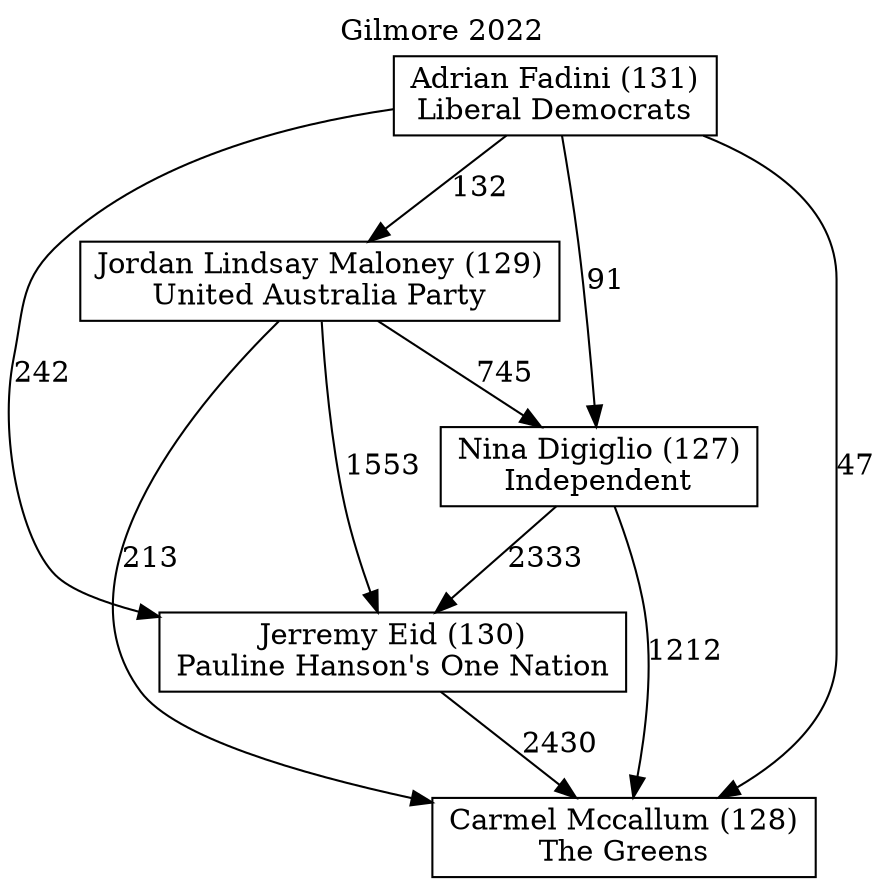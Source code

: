 // House preference flow
digraph "Carmel Mccallum (128)_Gilmore_2022" {
	graph [label="Gilmore 2022" labelloc=t mclimit=10]
	node [shape=box]
	"Jordan Lindsay Maloney (129)" [label="Jordan Lindsay Maloney (129)
United Australia Party"]
	"Adrian Fadini (131)" [label="Adrian Fadini (131)
Liberal Democrats"]
	"Nina Digiglio (127)" [label="Nina Digiglio (127)
Independent"]
	"Carmel Mccallum (128)" [label="Carmel Mccallum (128)
The Greens"]
	"Jerremy Eid (130)" [label="Jerremy Eid (130)
Pauline Hanson's One Nation"]
	"Nina Digiglio (127)" -> "Carmel Mccallum (128)" [label=1212]
	"Jordan Lindsay Maloney (129)" -> "Carmel Mccallum (128)" [label=213]
	"Adrian Fadini (131)" -> "Jordan Lindsay Maloney (129)" [label=132]
	"Jerremy Eid (130)" -> "Carmel Mccallum (128)" [label=2430]
	"Adrian Fadini (131)" -> "Carmel Mccallum (128)" [label=47]
	"Nina Digiglio (127)" -> "Jerremy Eid (130)" [label=2333]
	"Jordan Lindsay Maloney (129)" -> "Nina Digiglio (127)" [label=745]
	"Adrian Fadini (131)" -> "Nina Digiglio (127)" [label=91]
	"Adrian Fadini (131)" -> "Jerremy Eid (130)" [label=242]
	"Jordan Lindsay Maloney (129)" -> "Jerremy Eid (130)" [label=1553]
}
